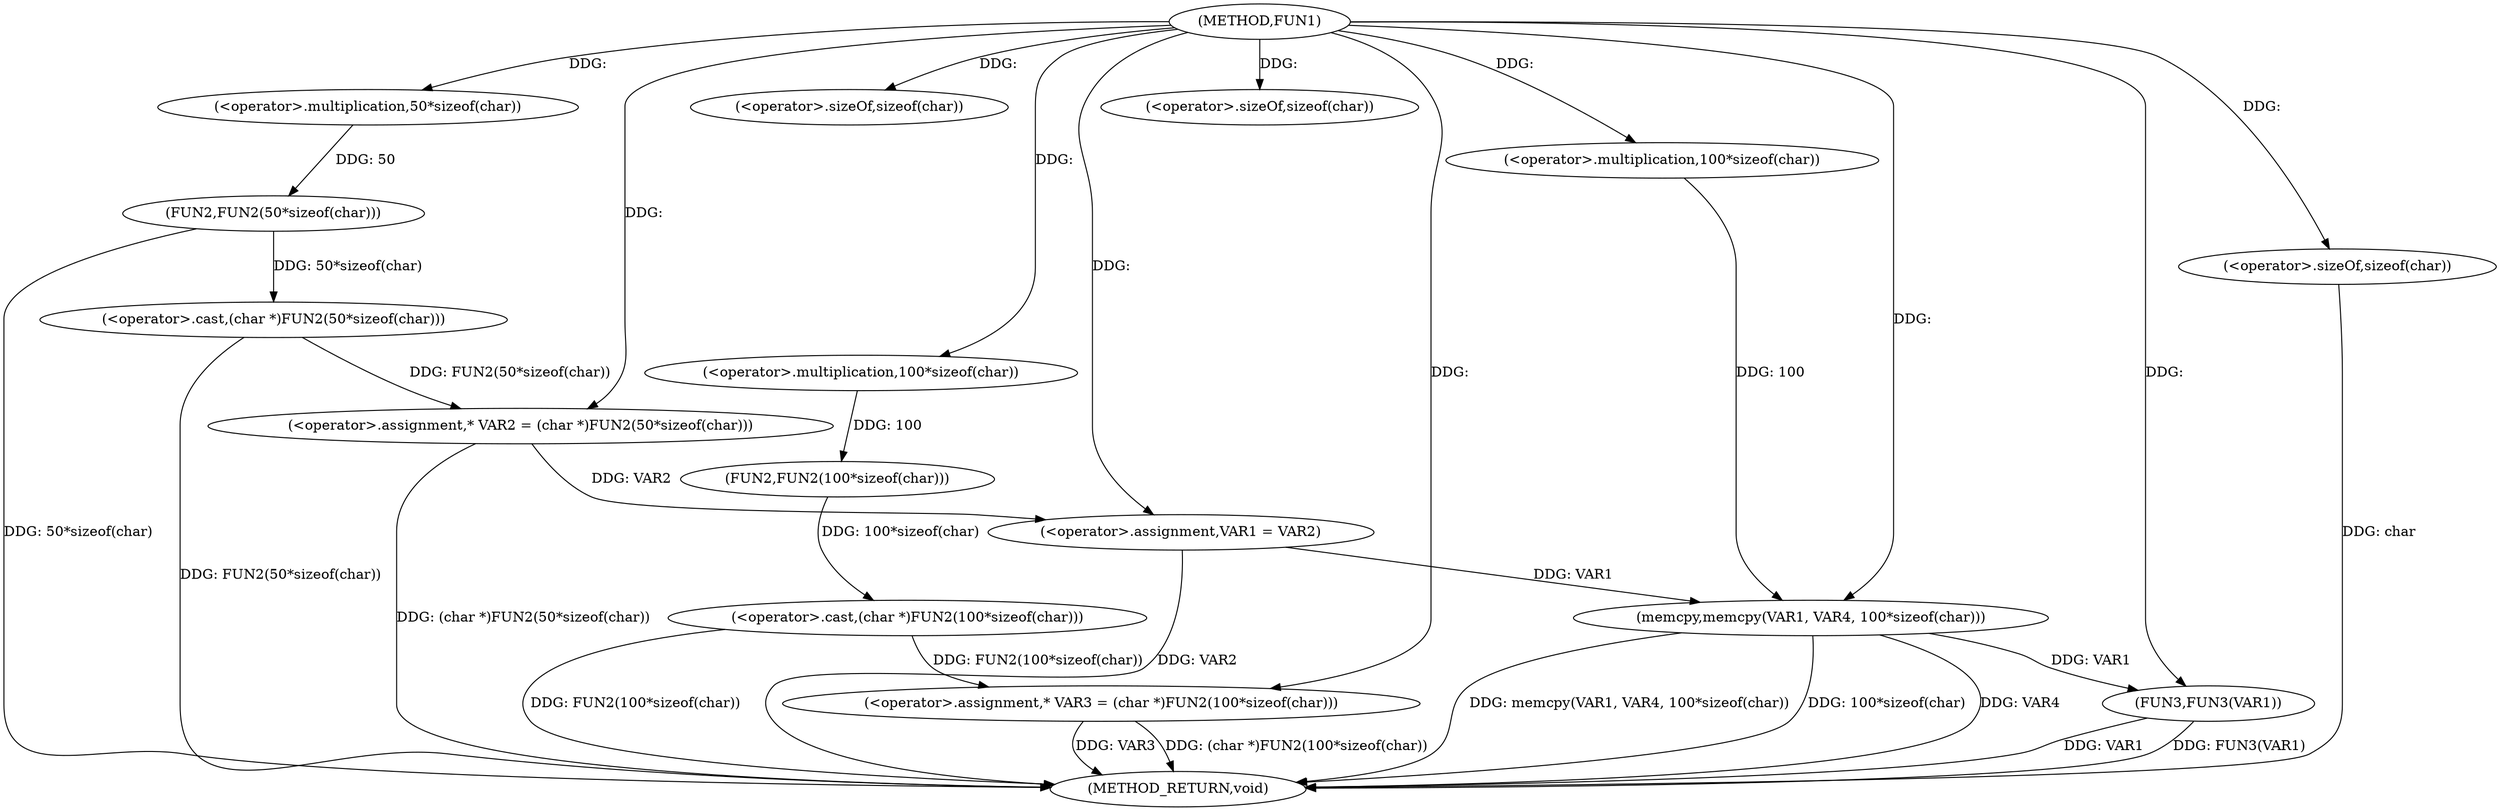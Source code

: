digraph FUN1 {  
"1000100" [label = "(METHOD,FUN1)" ]
"1000137" [label = "(METHOD_RETURN,void)" ]
"1000104" [label = "(<operator>.assignment,* VAR2 = (char *)FUN2(50*sizeof(char)))" ]
"1000106" [label = "(<operator>.cast,(char *)FUN2(50*sizeof(char)))" ]
"1000108" [label = "(FUN2,FUN2(50*sizeof(char)))" ]
"1000109" [label = "(<operator>.multiplication,50*sizeof(char))" ]
"1000111" [label = "(<operator>.sizeOf,sizeof(char))" ]
"1000114" [label = "(<operator>.assignment,* VAR3 = (char *)FUN2(100*sizeof(char)))" ]
"1000116" [label = "(<operator>.cast,(char *)FUN2(100*sizeof(char)))" ]
"1000118" [label = "(FUN2,FUN2(100*sizeof(char)))" ]
"1000119" [label = "(<operator>.multiplication,100*sizeof(char))" ]
"1000121" [label = "(<operator>.sizeOf,sizeof(char))" ]
"1000123" [label = "(<operator>.assignment,VAR1 = VAR2)" ]
"1000128" [label = "(memcpy,memcpy(VAR1, VAR4, 100*sizeof(char)))" ]
"1000131" [label = "(<operator>.multiplication,100*sizeof(char))" ]
"1000133" [label = "(<operator>.sizeOf,sizeof(char))" ]
"1000135" [label = "(FUN3,FUN3(VAR1))" ]
  "1000128" -> "1000137"  [ label = "DDG: VAR4"] 
  "1000123" -> "1000137"  [ label = "DDG: VAR2"] 
  "1000106" -> "1000137"  [ label = "DDG: FUN2(50*sizeof(char))"] 
  "1000133" -> "1000137"  [ label = "DDG: char"] 
  "1000114" -> "1000137"  [ label = "DDG: VAR3"] 
  "1000116" -> "1000137"  [ label = "DDG: FUN2(100*sizeof(char))"] 
  "1000135" -> "1000137"  [ label = "DDG: FUN3(VAR1)"] 
  "1000135" -> "1000137"  [ label = "DDG: VAR1"] 
  "1000128" -> "1000137"  [ label = "DDG: memcpy(VAR1, VAR4, 100*sizeof(char))"] 
  "1000114" -> "1000137"  [ label = "DDG: (char *)FUN2(100*sizeof(char))"] 
  "1000128" -> "1000137"  [ label = "DDG: 100*sizeof(char)"] 
  "1000104" -> "1000137"  [ label = "DDG: (char *)FUN2(50*sizeof(char))"] 
  "1000108" -> "1000137"  [ label = "DDG: 50*sizeof(char)"] 
  "1000106" -> "1000104"  [ label = "DDG: FUN2(50*sizeof(char))"] 
  "1000100" -> "1000104"  [ label = "DDG: "] 
  "1000108" -> "1000106"  [ label = "DDG: 50*sizeof(char)"] 
  "1000109" -> "1000108"  [ label = "DDG: 50"] 
  "1000100" -> "1000109"  [ label = "DDG: "] 
  "1000100" -> "1000111"  [ label = "DDG: "] 
  "1000116" -> "1000114"  [ label = "DDG: FUN2(100*sizeof(char))"] 
  "1000100" -> "1000114"  [ label = "DDG: "] 
  "1000118" -> "1000116"  [ label = "DDG: 100*sizeof(char)"] 
  "1000119" -> "1000118"  [ label = "DDG: 100"] 
  "1000100" -> "1000119"  [ label = "DDG: "] 
  "1000100" -> "1000121"  [ label = "DDG: "] 
  "1000104" -> "1000123"  [ label = "DDG: VAR2"] 
  "1000100" -> "1000123"  [ label = "DDG: "] 
  "1000123" -> "1000128"  [ label = "DDG: VAR1"] 
  "1000100" -> "1000128"  [ label = "DDG: "] 
  "1000131" -> "1000128"  [ label = "DDG: 100"] 
  "1000100" -> "1000131"  [ label = "DDG: "] 
  "1000100" -> "1000133"  [ label = "DDG: "] 
  "1000128" -> "1000135"  [ label = "DDG: VAR1"] 
  "1000100" -> "1000135"  [ label = "DDG: "] 
}
